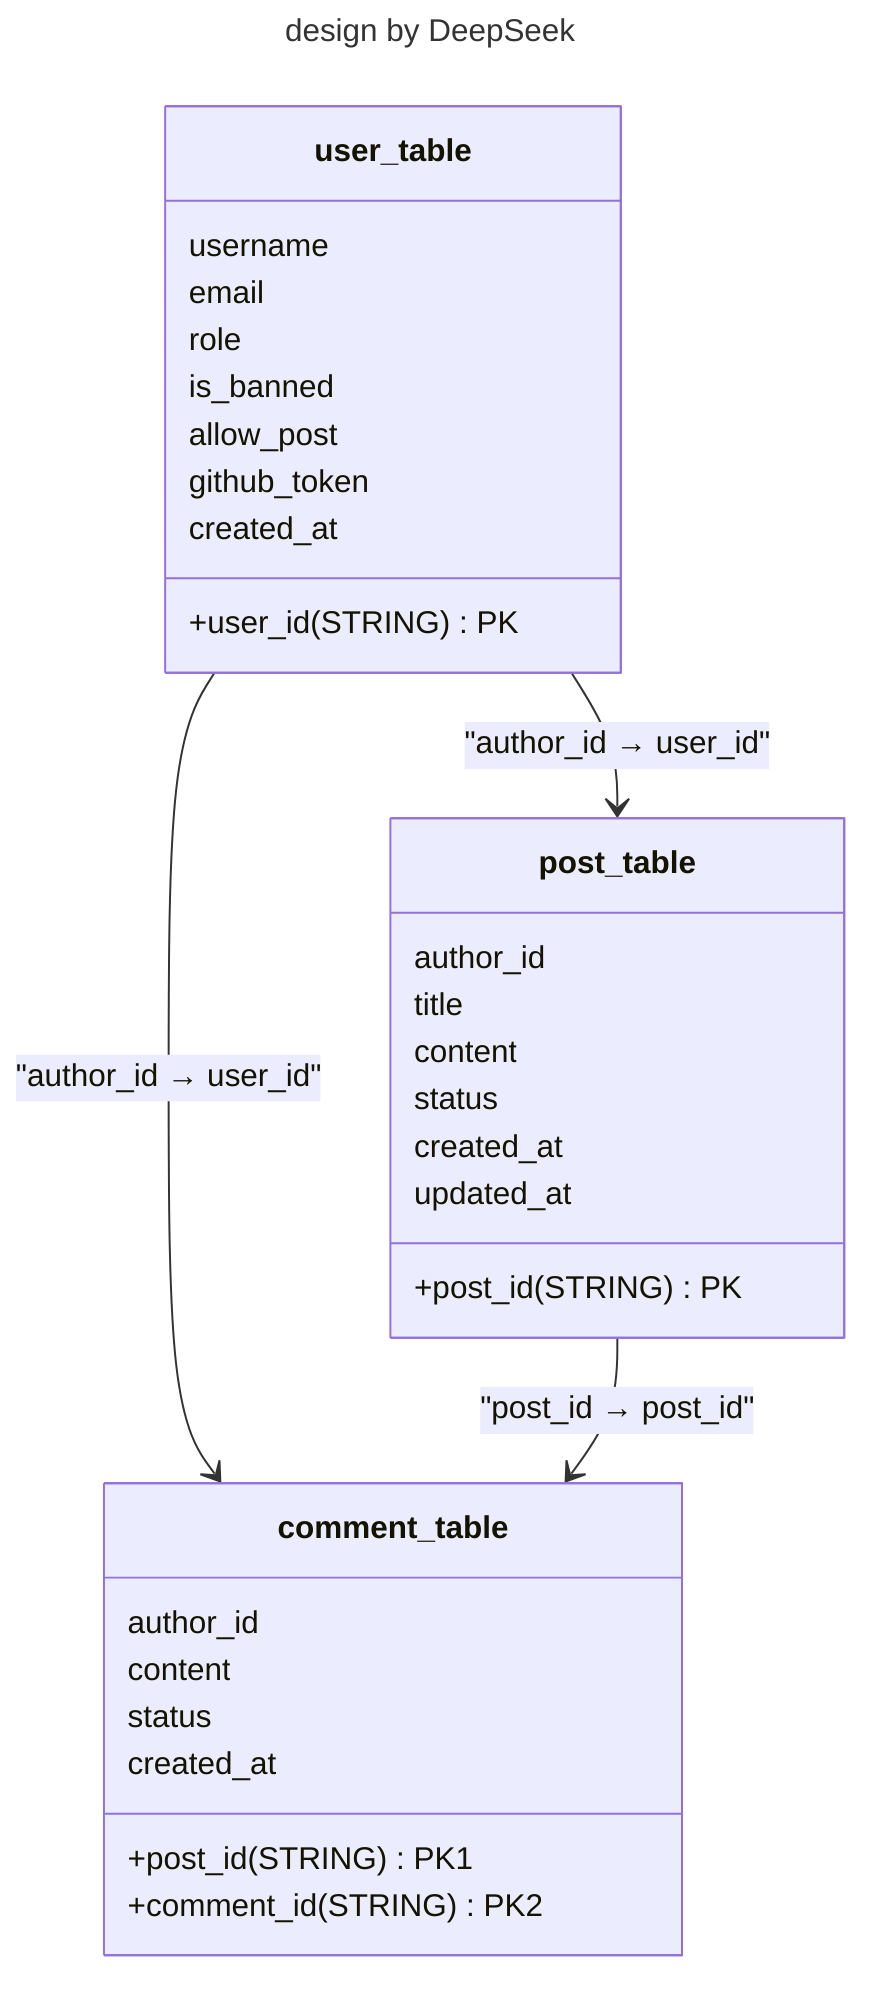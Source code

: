 ---
title: design by DeepSeek
---
classDiagram
    class user_table {
        +user_id(STRING) PK
        username
        email
        role
        is_banned
        allow_post
        github_token
        created_at
    }

    class post_table {
        +post_id(STRING) PK
        author_id
        title
        content
        status
        created_at
        updated_at
    }

    class comment_table {
        +post_id(STRING) PK1
        +comment_id(STRING) PK2
        author_id
        content
        status
        created_at
    }

    user_table --> post_table: "author_id → user_id"
    user_table --> comment_table: "author_id → user_id"
    post_table --> comment_table: "post_id → post_id"